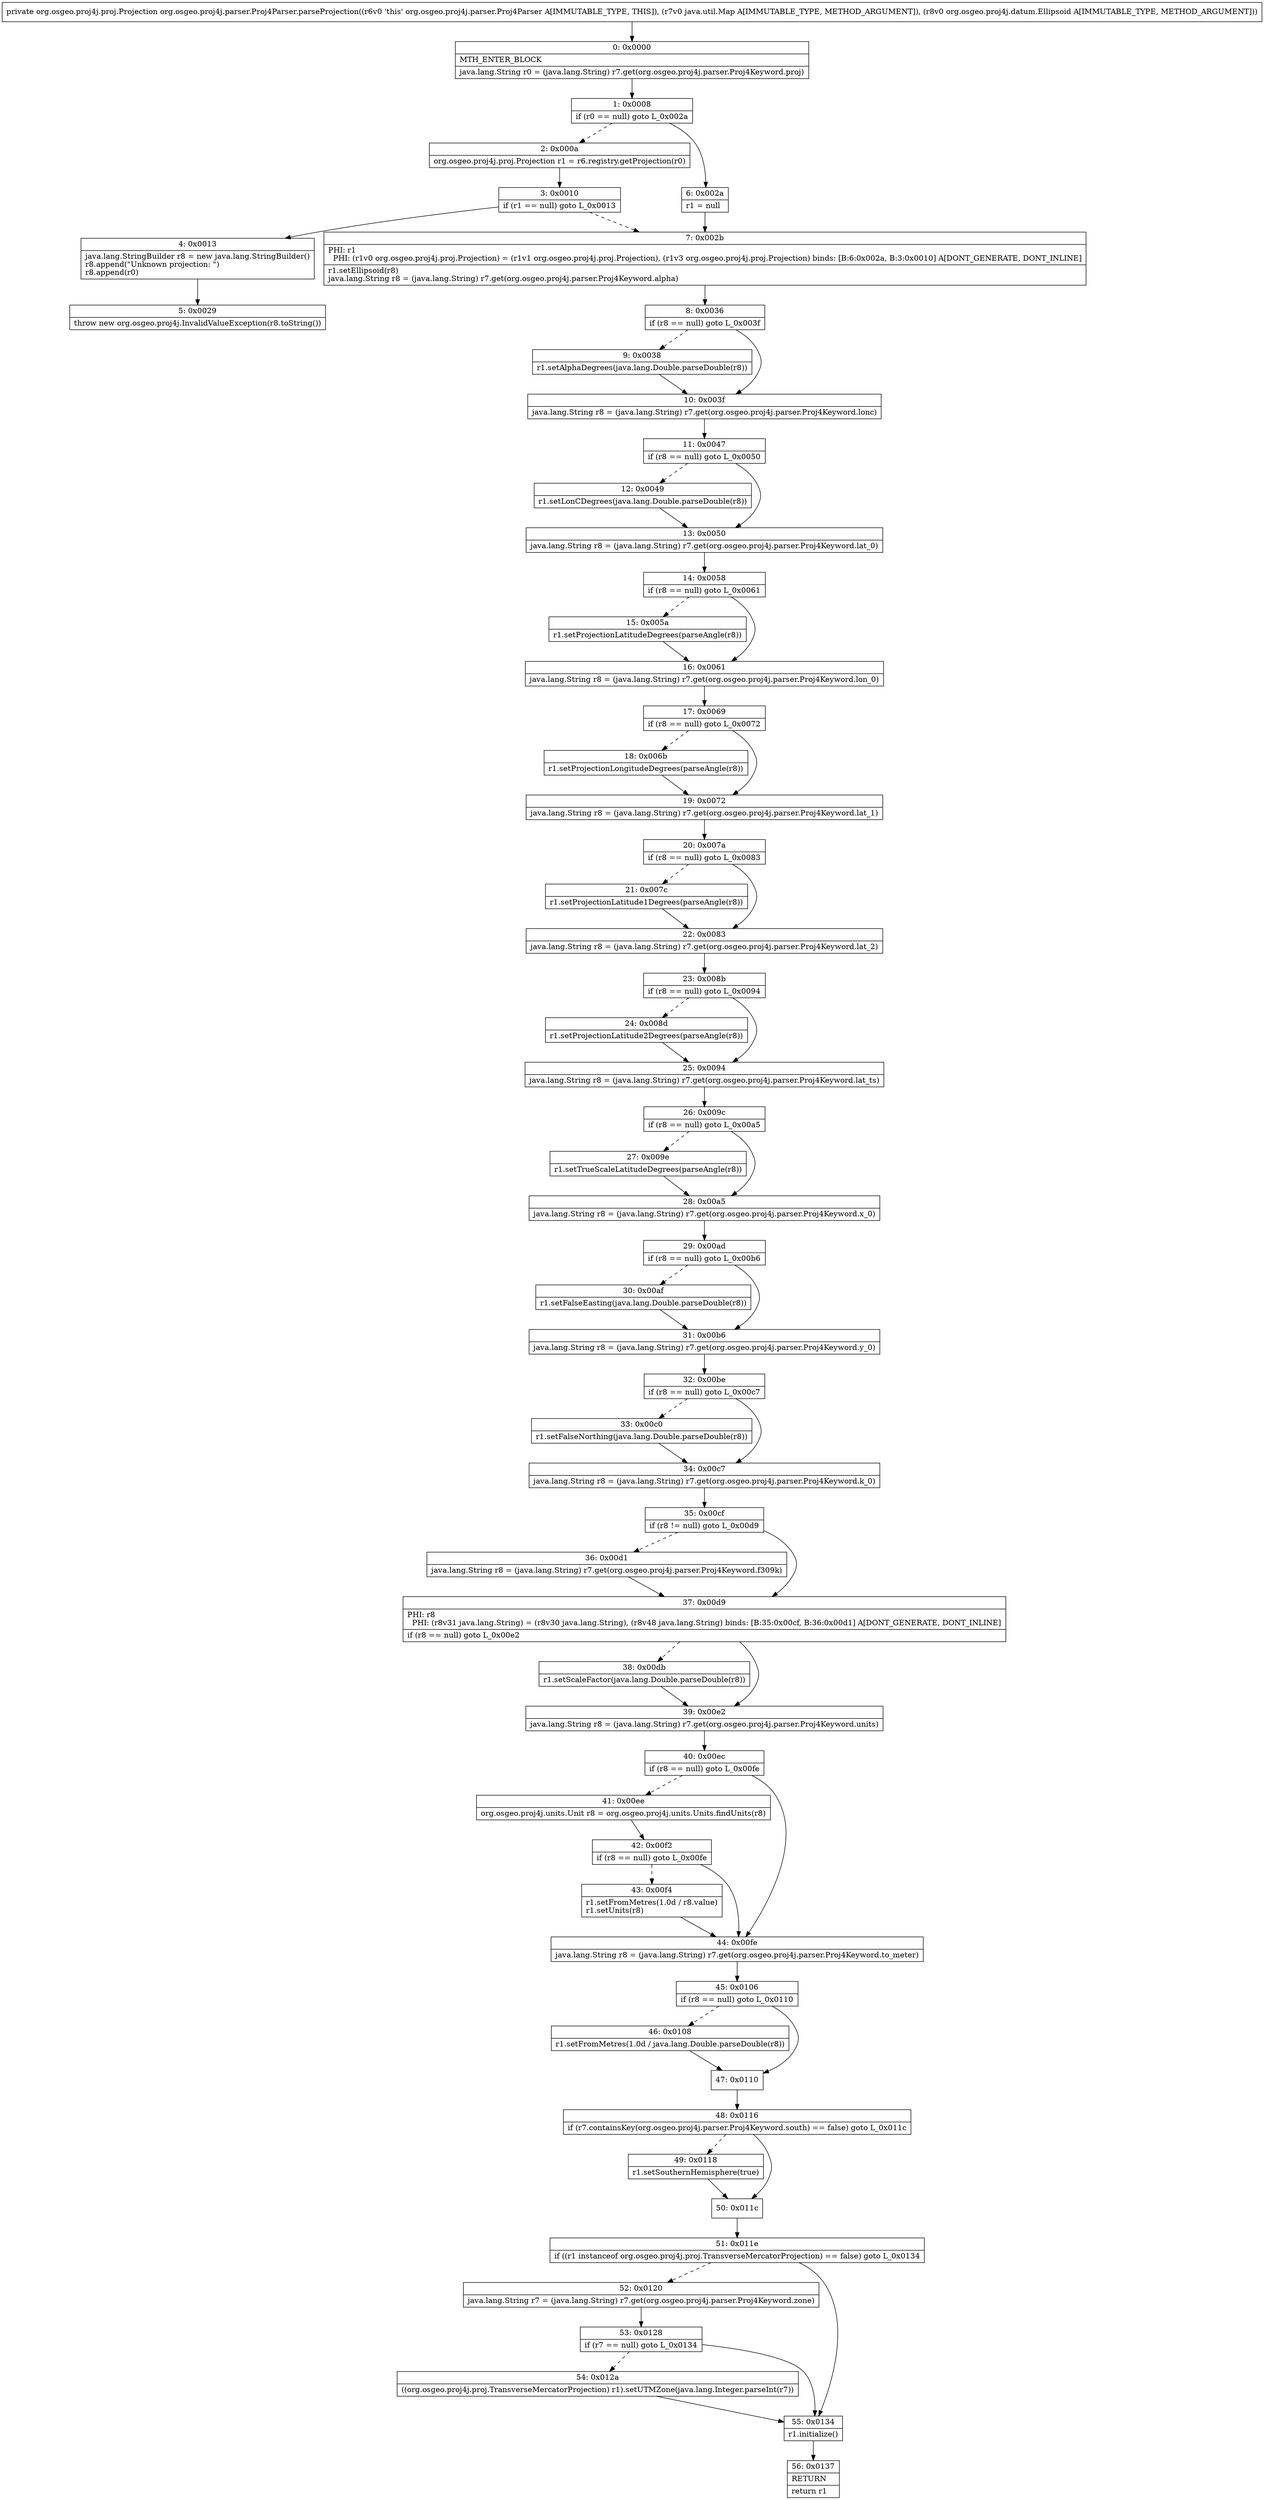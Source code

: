 digraph "CFG fororg.osgeo.proj4j.parser.Proj4Parser.parseProjection(Ljava\/util\/Map;Lorg\/osgeo\/proj4j\/datum\/Ellipsoid;)Lorg\/osgeo\/proj4j\/proj\/Projection;" {
Node_0 [shape=record,label="{0\:\ 0x0000|MTH_ENTER_BLOCK\l|java.lang.String r0 = (java.lang.String) r7.get(org.osgeo.proj4j.parser.Proj4Keyword.proj)\l}"];
Node_1 [shape=record,label="{1\:\ 0x0008|if (r0 == null) goto L_0x002a\l}"];
Node_2 [shape=record,label="{2\:\ 0x000a|org.osgeo.proj4j.proj.Projection r1 = r6.registry.getProjection(r0)\l}"];
Node_3 [shape=record,label="{3\:\ 0x0010|if (r1 == null) goto L_0x0013\l}"];
Node_4 [shape=record,label="{4\:\ 0x0013|java.lang.StringBuilder r8 = new java.lang.StringBuilder()\lr8.append(\"Unknown projection: \")\lr8.append(r0)\l}"];
Node_5 [shape=record,label="{5\:\ 0x0029|throw new org.osgeo.proj4j.InvalidValueException(r8.toString())\l}"];
Node_6 [shape=record,label="{6\:\ 0x002a|r1 = null\l}"];
Node_7 [shape=record,label="{7\:\ 0x002b|PHI: r1 \l  PHI: (r1v0 org.osgeo.proj4j.proj.Projection) = (r1v1 org.osgeo.proj4j.proj.Projection), (r1v3 org.osgeo.proj4j.proj.Projection) binds: [B:6:0x002a, B:3:0x0010] A[DONT_GENERATE, DONT_INLINE]\l|r1.setEllipsoid(r8)\ljava.lang.String r8 = (java.lang.String) r7.get(org.osgeo.proj4j.parser.Proj4Keyword.alpha)\l}"];
Node_8 [shape=record,label="{8\:\ 0x0036|if (r8 == null) goto L_0x003f\l}"];
Node_9 [shape=record,label="{9\:\ 0x0038|r1.setAlphaDegrees(java.lang.Double.parseDouble(r8))\l}"];
Node_10 [shape=record,label="{10\:\ 0x003f|java.lang.String r8 = (java.lang.String) r7.get(org.osgeo.proj4j.parser.Proj4Keyword.lonc)\l}"];
Node_11 [shape=record,label="{11\:\ 0x0047|if (r8 == null) goto L_0x0050\l}"];
Node_12 [shape=record,label="{12\:\ 0x0049|r1.setLonCDegrees(java.lang.Double.parseDouble(r8))\l}"];
Node_13 [shape=record,label="{13\:\ 0x0050|java.lang.String r8 = (java.lang.String) r7.get(org.osgeo.proj4j.parser.Proj4Keyword.lat_0)\l}"];
Node_14 [shape=record,label="{14\:\ 0x0058|if (r8 == null) goto L_0x0061\l}"];
Node_15 [shape=record,label="{15\:\ 0x005a|r1.setProjectionLatitudeDegrees(parseAngle(r8))\l}"];
Node_16 [shape=record,label="{16\:\ 0x0061|java.lang.String r8 = (java.lang.String) r7.get(org.osgeo.proj4j.parser.Proj4Keyword.lon_0)\l}"];
Node_17 [shape=record,label="{17\:\ 0x0069|if (r8 == null) goto L_0x0072\l}"];
Node_18 [shape=record,label="{18\:\ 0x006b|r1.setProjectionLongitudeDegrees(parseAngle(r8))\l}"];
Node_19 [shape=record,label="{19\:\ 0x0072|java.lang.String r8 = (java.lang.String) r7.get(org.osgeo.proj4j.parser.Proj4Keyword.lat_1)\l}"];
Node_20 [shape=record,label="{20\:\ 0x007a|if (r8 == null) goto L_0x0083\l}"];
Node_21 [shape=record,label="{21\:\ 0x007c|r1.setProjectionLatitude1Degrees(parseAngle(r8))\l}"];
Node_22 [shape=record,label="{22\:\ 0x0083|java.lang.String r8 = (java.lang.String) r7.get(org.osgeo.proj4j.parser.Proj4Keyword.lat_2)\l}"];
Node_23 [shape=record,label="{23\:\ 0x008b|if (r8 == null) goto L_0x0094\l}"];
Node_24 [shape=record,label="{24\:\ 0x008d|r1.setProjectionLatitude2Degrees(parseAngle(r8))\l}"];
Node_25 [shape=record,label="{25\:\ 0x0094|java.lang.String r8 = (java.lang.String) r7.get(org.osgeo.proj4j.parser.Proj4Keyword.lat_ts)\l}"];
Node_26 [shape=record,label="{26\:\ 0x009c|if (r8 == null) goto L_0x00a5\l}"];
Node_27 [shape=record,label="{27\:\ 0x009e|r1.setTrueScaleLatitudeDegrees(parseAngle(r8))\l}"];
Node_28 [shape=record,label="{28\:\ 0x00a5|java.lang.String r8 = (java.lang.String) r7.get(org.osgeo.proj4j.parser.Proj4Keyword.x_0)\l}"];
Node_29 [shape=record,label="{29\:\ 0x00ad|if (r8 == null) goto L_0x00b6\l}"];
Node_30 [shape=record,label="{30\:\ 0x00af|r1.setFalseEasting(java.lang.Double.parseDouble(r8))\l}"];
Node_31 [shape=record,label="{31\:\ 0x00b6|java.lang.String r8 = (java.lang.String) r7.get(org.osgeo.proj4j.parser.Proj4Keyword.y_0)\l}"];
Node_32 [shape=record,label="{32\:\ 0x00be|if (r8 == null) goto L_0x00c7\l}"];
Node_33 [shape=record,label="{33\:\ 0x00c0|r1.setFalseNorthing(java.lang.Double.parseDouble(r8))\l}"];
Node_34 [shape=record,label="{34\:\ 0x00c7|java.lang.String r8 = (java.lang.String) r7.get(org.osgeo.proj4j.parser.Proj4Keyword.k_0)\l}"];
Node_35 [shape=record,label="{35\:\ 0x00cf|if (r8 != null) goto L_0x00d9\l}"];
Node_36 [shape=record,label="{36\:\ 0x00d1|java.lang.String r8 = (java.lang.String) r7.get(org.osgeo.proj4j.parser.Proj4Keyword.f309k)\l}"];
Node_37 [shape=record,label="{37\:\ 0x00d9|PHI: r8 \l  PHI: (r8v31 java.lang.String) = (r8v30 java.lang.String), (r8v48 java.lang.String) binds: [B:35:0x00cf, B:36:0x00d1] A[DONT_GENERATE, DONT_INLINE]\l|if (r8 == null) goto L_0x00e2\l}"];
Node_38 [shape=record,label="{38\:\ 0x00db|r1.setScaleFactor(java.lang.Double.parseDouble(r8))\l}"];
Node_39 [shape=record,label="{39\:\ 0x00e2|java.lang.String r8 = (java.lang.String) r7.get(org.osgeo.proj4j.parser.Proj4Keyword.units)\l}"];
Node_40 [shape=record,label="{40\:\ 0x00ec|if (r8 == null) goto L_0x00fe\l}"];
Node_41 [shape=record,label="{41\:\ 0x00ee|org.osgeo.proj4j.units.Unit r8 = org.osgeo.proj4j.units.Units.findUnits(r8)\l}"];
Node_42 [shape=record,label="{42\:\ 0x00f2|if (r8 == null) goto L_0x00fe\l}"];
Node_43 [shape=record,label="{43\:\ 0x00f4|r1.setFromMetres(1.0d \/ r8.value)\lr1.setUnits(r8)\l}"];
Node_44 [shape=record,label="{44\:\ 0x00fe|java.lang.String r8 = (java.lang.String) r7.get(org.osgeo.proj4j.parser.Proj4Keyword.to_meter)\l}"];
Node_45 [shape=record,label="{45\:\ 0x0106|if (r8 == null) goto L_0x0110\l}"];
Node_46 [shape=record,label="{46\:\ 0x0108|r1.setFromMetres(1.0d \/ java.lang.Double.parseDouble(r8))\l}"];
Node_47 [shape=record,label="{47\:\ 0x0110}"];
Node_48 [shape=record,label="{48\:\ 0x0116|if (r7.containsKey(org.osgeo.proj4j.parser.Proj4Keyword.south) == false) goto L_0x011c\l}"];
Node_49 [shape=record,label="{49\:\ 0x0118|r1.setSouthernHemisphere(true)\l}"];
Node_50 [shape=record,label="{50\:\ 0x011c}"];
Node_51 [shape=record,label="{51\:\ 0x011e|if ((r1 instanceof org.osgeo.proj4j.proj.TransverseMercatorProjection) == false) goto L_0x0134\l}"];
Node_52 [shape=record,label="{52\:\ 0x0120|java.lang.String r7 = (java.lang.String) r7.get(org.osgeo.proj4j.parser.Proj4Keyword.zone)\l}"];
Node_53 [shape=record,label="{53\:\ 0x0128|if (r7 == null) goto L_0x0134\l}"];
Node_54 [shape=record,label="{54\:\ 0x012a|((org.osgeo.proj4j.proj.TransverseMercatorProjection) r1).setUTMZone(java.lang.Integer.parseInt(r7))\l}"];
Node_55 [shape=record,label="{55\:\ 0x0134|r1.initialize()\l}"];
Node_56 [shape=record,label="{56\:\ 0x0137|RETURN\l|return r1\l}"];
MethodNode[shape=record,label="{private org.osgeo.proj4j.proj.Projection org.osgeo.proj4j.parser.Proj4Parser.parseProjection((r6v0 'this' org.osgeo.proj4j.parser.Proj4Parser A[IMMUTABLE_TYPE, THIS]), (r7v0 java.util.Map A[IMMUTABLE_TYPE, METHOD_ARGUMENT]), (r8v0 org.osgeo.proj4j.datum.Ellipsoid A[IMMUTABLE_TYPE, METHOD_ARGUMENT])) }"];
MethodNode -> Node_0;
Node_0 -> Node_1;
Node_1 -> Node_2[style=dashed];
Node_1 -> Node_6;
Node_2 -> Node_3;
Node_3 -> Node_4;
Node_3 -> Node_7[style=dashed];
Node_4 -> Node_5;
Node_6 -> Node_7;
Node_7 -> Node_8;
Node_8 -> Node_9[style=dashed];
Node_8 -> Node_10;
Node_9 -> Node_10;
Node_10 -> Node_11;
Node_11 -> Node_12[style=dashed];
Node_11 -> Node_13;
Node_12 -> Node_13;
Node_13 -> Node_14;
Node_14 -> Node_15[style=dashed];
Node_14 -> Node_16;
Node_15 -> Node_16;
Node_16 -> Node_17;
Node_17 -> Node_18[style=dashed];
Node_17 -> Node_19;
Node_18 -> Node_19;
Node_19 -> Node_20;
Node_20 -> Node_21[style=dashed];
Node_20 -> Node_22;
Node_21 -> Node_22;
Node_22 -> Node_23;
Node_23 -> Node_24[style=dashed];
Node_23 -> Node_25;
Node_24 -> Node_25;
Node_25 -> Node_26;
Node_26 -> Node_27[style=dashed];
Node_26 -> Node_28;
Node_27 -> Node_28;
Node_28 -> Node_29;
Node_29 -> Node_30[style=dashed];
Node_29 -> Node_31;
Node_30 -> Node_31;
Node_31 -> Node_32;
Node_32 -> Node_33[style=dashed];
Node_32 -> Node_34;
Node_33 -> Node_34;
Node_34 -> Node_35;
Node_35 -> Node_36[style=dashed];
Node_35 -> Node_37;
Node_36 -> Node_37;
Node_37 -> Node_38[style=dashed];
Node_37 -> Node_39;
Node_38 -> Node_39;
Node_39 -> Node_40;
Node_40 -> Node_41[style=dashed];
Node_40 -> Node_44;
Node_41 -> Node_42;
Node_42 -> Node_43[style=dashed];
Node_42 -> Node_44;
Node_43 -> Node_44;
Node_44 -> Node_45;
Node_45 -> Node_46[style=dashed];
Node_45 -> Node_47;
Node_46 -> Node_47;
Node_47 -> Node_48;
Node_48 -> Node_49[style=dashed];
Node_48 -> Node_50;
Node_49 -> Node_50;
Node_50 -> Node_51;
Node_51 -> Node_52[style=dashed];
Node_51 -> Node_55;
Node_52 -> Node_53;
Node_53 -> Node_54[style=dashed];
Node_53 -> Node_55;
Node_54 -> Node_55;
Node_55 -> Node_56;
}

